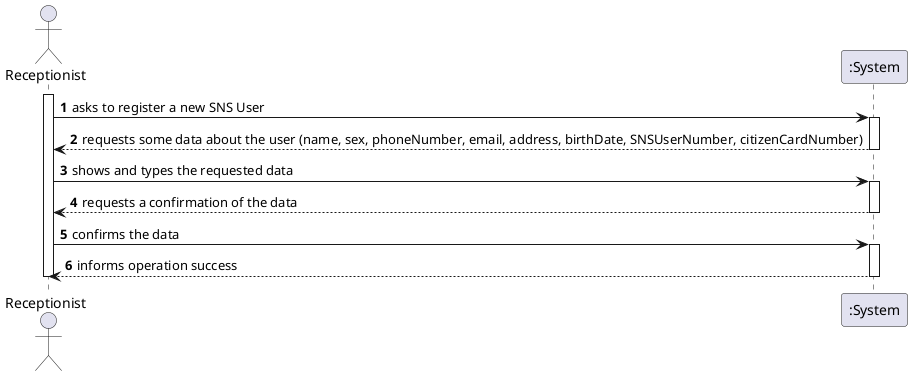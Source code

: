 @startuml

autonumber
actor "Receptionist" as OE

activate OE

OE -> ":System" : asks to register a new SNS User
activate ":System"

":System" --> OE : requests some data about the user (name, sex, phoneNumber, email, address, birthDate, SNSUserNumber, citizenCardNumber)
deactivate ":System"

OE -> ":System" :shows and types the requested data
activate ":System"

":System" --> OE : requests a confirmation of the data
deactivate ":System"

OE -> ":System" : confirms the data
activate ":System"

":System" --> OE : informs operation success
deactivate ":System"

deactivate OE

@enduml
